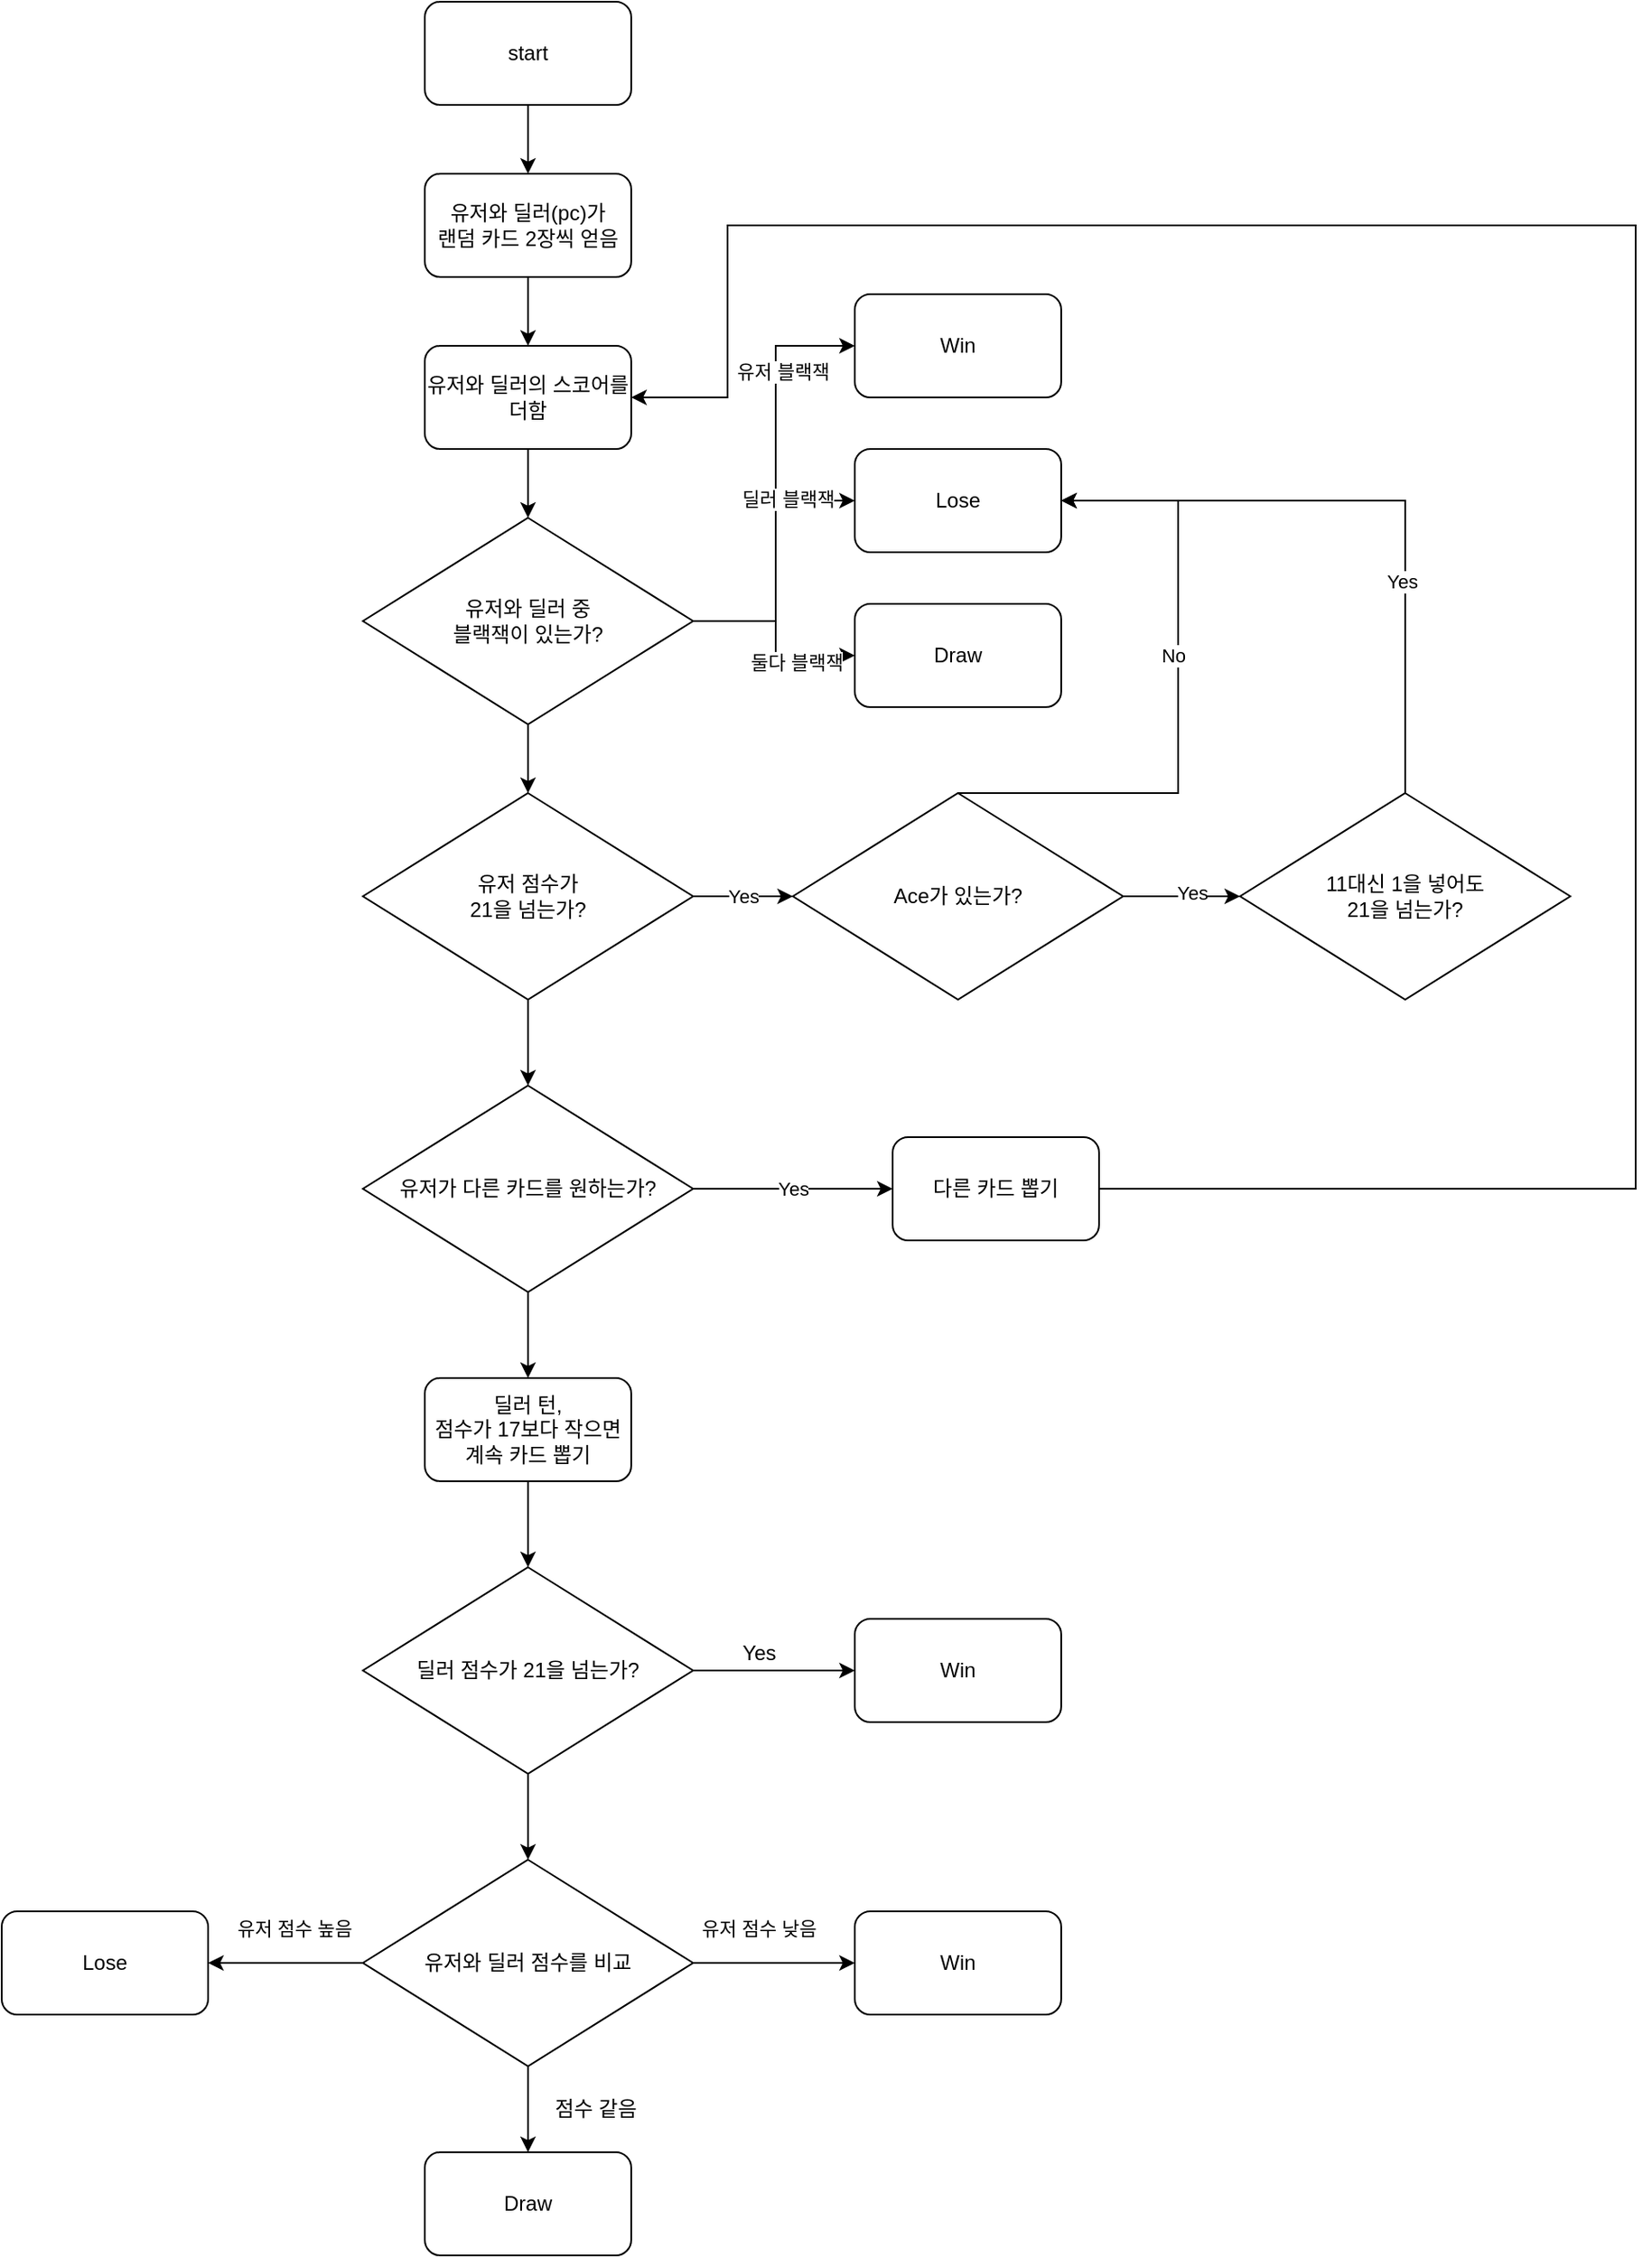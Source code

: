 <mxfile>
    <diagram id="GlerqzkVHflRne-97Xpk" name="Page-1">
        <mxGraphModel dx="1288" dy="1340" grid="1" gridSize="10" guides="1" tooltips="1" connect="1" arrows="1" fold="1" page="0" pageScale="1" pageWidth="827" pageHeight="1169" math="0" shadow="0">
            <root>
                <mxCell id="0"/>
                <mxCell id="1" parent="0"/>
                <mxCell id="4" value="" style="edgeStyle=none;html=1;" parent="1" source="2" target="3" edge="1">
                    <mxGeometry relative="1" as="geometry"/>
                </mxCell>
                <mxCell id="2" value="start" style="rounded=1;whiteSpace=wrap;html=1;" parent="1" vertex="1">
                    <mxGeometry x="46" y="60" width="120" height="60" as="geometry"/>
                </mxCell>
                <mxCell id="6" value="" style="edgeStyle=none;html=1;" parent="1" source="3" target="5" edge="1">
                    <mxGeometry relative="1" as="geometry"/>
                </mxCell>
                <mxCell id="3" value="유저와 딜러(pc)가&lt;br&gt;랜덤 카드 2장씩 얻음" style="rounded=1;whiteSpace=wrap;html=1;" parent="1" vertex="1">
                    <mxGeometry x="46" y="160" width="120" height="60" as="geometry"/>
                </mxCell>
                <mxCell id="12" value="" style="edgeStyle=none;html=1;" parent="1" source="5" target="11" edge="1">
                    <mxGeometry relative="1" as="geometry"/>
                </mxCell>
                <mxCell id="5" value="유저와 딜러의 스코어를 더함" style="rounded=1;whiteSpace=wrap;html=1;" parent="1" vertex="1">
                    <mxGeometry x="46" y="260" width="120" height="60" as="geometry"/>
                </mxCell>
                <mxCell id="14" value="" style="edgeStyle=orthogonalEdgeStyle;html=1;exitX=1;exitY=0.5;exitDx=0;exitDy=0;rounded=0;" parent="1" source="11" target="13" edge="1">
                    <mxGeometry relative="1" as="geometry">
                        <Array as="points">
                            <mxPoint x="250" y="420"/>
                            <mxPoint x="250" y="260"/>
                        </Array>
                    </mxGeometry>
                </mxCell>
                <mxCell id="40" value="유저 블랙잭" style="edgeLabel;html=1;align=center;verticalAlign=middle;resizable=0;points=[];" parent="14" vertex="1" connectable="0">
                    <mxGeometry x="0.52" y="-4" relative="1" as="geometry">
                        <mxPoint as="offset"/>
                    </mxGeometry>
                </mxCell>
                <mxCell id="21" style="edgeStyle=orthogonalEdgeStyle;rounded=0;html=1;exitX=1;exitY=0.5;exitDx=0;exitDy=0;" parent="1" source="11" target="19" edge="1">
                    <mxGeometry relative="1" as="geometry">
                        <Array as="points">
                            <mxPoint x="250" y="420"/>
                            <mxPoint x="250" y="350"/>
                        </Array>
                    </mxGeometry>
                </mxCell>
                <mxCell id="41" value="딜러 블랙잭" style="edgeLabel;html=1;align=center;verticalAlign=middle;resizable=0;points=[];" parent="21" vertex="1" connectable="0">
                    <mxGeometry x="0.524" y="1" relative="1" as="geometry">
                        <mxPoint as="offset"/>
                    </mxGeometry>
                </mxCell>
                <mxCell id="22" style="edgeStyle=orthogonalEdgeStyle;rounded=0;html=1;exitX=1;exitY=0.5;exitDx=0;exitDy=0;entryX=0;entryY=0.5;entryDx=0;entryDy=0;" parent="1" source="11" target="20" edge="1">
                    <mxGeometry relative="1" as="geometry">
                        <Array as="points">
                            <mxPoint x="250" y="420"/>
                            <mxPoint x="250" y="440"/>
                        </Array>
                    </mxGeometry>
                </mxCell>
                <mxCell id="42" value="둘다 블랙잭" style="edgeLabel;html=1;align=center;verticalAlign=middle;resizable=0;points=[];" parent="22" vertex="1" connectable="0">
                    <mxGeometry x="0.404" y="-4" relative="1" as="geometry">
                        <mxPoint as="offset"/>
                    </mxGeometry>
                </mxCell>
                <mxCell id="26" value="" style="edgeStyle=orthogonalEdgeStyle;rounded=0;html=1;" parent="1" source="11" target="25" edge="1">
                    <mxGeometry relative="1" as="geometry"/>
                </mxCell>
                <mxCell id="11" value="유저와 딜러 중&lt;br&gt;블랙잭이 있는가?" style="rhombus;whiteSpace=wrap;html=1;rounded=0;fillColor=none;cloneable=1;" parent="1" vertex="1">
                    <mxGeometry x="10" y="360" width="192" height="120" as="geometry"/>
                </mxCell>
                <mxCell id="13" value="Win" style="whiteSpace=wrap;html=1;fillColor=none;rounded=1;" parent="1" vertex="1">
                    <mxGeometry x="296" y="230" width="120" height="60" as="geometry"/>
                </mxCell>
                <mxCell id="19" value="Lose" style="whiteSpace=wrap;html=1;fillColor=none;rounded=1;" parent="1" vertex="1">
                    <mxGeometry x="296" y="320" width="120" height="60" as="geometry"/>
                </mxCell>
                <mxCell id="20" value="Draw" style="whiteSpace=wrap;html=1;fillColor=none;rounded=1;" parent="1" vertex="1">
                    <mxGeometry x="296" y="410" width="120" height="60" as="geometry"/>
                </mxCell>
                <mxCell id="28" value="" style="edgeStyle=orthogonalEdgeStyle;rounded=0;html=1;" parent="1" source="25" target="27" edge="1">
                    <mxGeometry relative="1" as="geometry"/>
                </mxCell>
                <mxCell id="44" value="Yes" style="edgeLabel;html=1;align=center;verticalAlign=middle;resizable=0;points=[];" parent="28" vertex="1" connectable="0">
                    <mxGeometry x="-0.747" relative="1" as="geometry">
                        <mxPoint x="21" as="offset"/>
                    </mxGeometry>
                </mxCell>
                <mxCell id="36" value="" style="edgeStyle=orthogonalEdgeStyle;rounded=0;html=1;" parent="1" source="25" target="35" edge="1">
                    <mxGeometry relative="1" as="geometry"/>
                </mxCell>
                <mxCell id="25" value="유저 점수가&lt;br&gt;21을 넘는가?" style="rhombus;whiteSpace=wrap;html=1;rounded=0;fillColor=none;cloneable=1;" parent="1" vertex="1">
                    <mxGeometry x="10" y="520" width="192" height="120" as="geometry"/>
                </mxCell>
                <mxCell id="30" value="" style="edgeStyle=orthogonalEdgeStyle;rounded=0;html=1;" parent="1" source="27" target="29" edge="1">
                    <mxGeometry relative="1" as="geometry"/>
                </mxCell>
                <mxCell id="45" value="Yes" style="edgeLabel;html=1;align=center;verticalAlign=middle;resizable=0;points=[];" parent="30" vertex="1" connectable="0">
                    <mxGeometry x="0.182" y="2" relative="1" as="geometry">
                        <mxPoint as="offset"/>
                    </mxGeometry>
                </mxCell>
                <mxCell id="31" style="edgeStyle=orthogonalEdgeStyle;rounded=0;html=1;exitX=0.5;exitY=0;exitDx=0;exitDy=0;entryX=1;entryY=0.5;entryDx=0;entryDy=0;" parent="1" source="27" target="19" edge="1">
                    <mxGeometry relative="1" as="geometry">
                        <Array as="points">
                            <mxPoint x="484" y="520"/>
                            <mxPoint x="484" y="350"/>
                        </Array>
                    </mxGeometry>
                </mxCell>
                <mxCell id="34" value="No" style="edgeLabel;html=1;align=center;verticalAlign=middle;resizable=0;points=[];" parent="31" vertex="1" connectable="0">
                    <mxGeometry x="-0.318" relative="1" as="geometry">
                        <mxPoint y="-80" as="offset"/>
                    </mxGeometry>
                </mxCell>
                <mxCell id="27" value="Ace가 있는가?" style="rhombus;whiteSpace=wrap;html=1;rounded=0;fillColor=none;cloneable=1;" parent="1" vertex="1">
                    <mxGeometry x="260" y="520" width="192" height="120" as="geometry"/>
                </mxCell>
                <mxCell id="32" style="edgeStyle=orthogonalEdgeStyle;rounded=0;html=1;exitX=0.5;exitY=0;exitDx=0;exitDy=0;entryX=1;entryY=0.5;entryDx=0;entryDy=0;" parent="1" source="29" target="19" edge="1">
                    <mxGeometry relative="1" as="geometry"/>
                </mxCell>
                <mxCell id="33" value="Yes" style="edgeLabel;html=1;align=center;verticalAlign=middle;resizable=0;points=[];" parent="32" vertex="1" connectable="0">
                    <mxGeometry x="-0.332" y="2" relative="1" as="geometry">
                        <mxPoint as="offset"/>
                    </mxGeometry>
                </mxCell>
                <mxCell id="29" value="11대신 1을 넣어도&lt;br&gt;21을 넘는가?" style="rhombus;whiteSpace=wrap;html=1;rounded=0;fillColor=none;cloneable=1;" parent="1" vertex="1">
                    <mxGeometry x="520" y="520" width="192" height="120" as="geometry"/>
                </mxCell>
                <mxCell id="38" value="" style="edgeStyle=orthogonalEdgeStyle;rounded=0;html=1;" parent="1" source="35" target="37" edge="1">
                    <mxGeometry relative="1" as="geometry"/>
                </mxCell>
                <mxCell id="43" value="Yes" style="edgeLabel;html=1;align=center;verticalAlign=middle;resizable=0;points=[];" parent="38" vertex="1" connectable="0">
                    <mxGeometry x="0.31" relative="1" as="geometry">
                        <mxPoint x="-18" as="offset"/>
                    </mxGeometry>
                </mxCell>
                <mxCell id="47" value="" style="edgeStyle=orthogonalEdgeStyle;rounded=0;html=1;" parent="1" source="35" target="46" edge="1">
                    <mxGeometry relative="1" as="geometry"/>
                </mxCell>
                <mxCell id="35" value="유저가 다른 카드를 원하는가?" style="rhombus;whiteSpace=wrap;html=1;rounded=0;fillColor=none;cloneable=1;" parent="1" vertex="1">
                    <mxGeometry x="10" y="690" width="192" height="120" as="geometry"/>
                </mxCell>
                <mxCell id="39" style="edgeStyle=orthogonalEdgeStyle;rounded=0;html=1;exitX=1;exitY=0.5;exitDx=0;exitDy=0;entryX=1;entryY=0.5;entryDx=0;entryDy=0;" parent="1" source="37" target="5" edge="1">
                    <mxGeometry relative="1" as="geometry">
                        <Array as="points">
                            <mxPoint x="750" y="750"/>
                            <mxPoint x="750" y="190"/>
                            <mxPoint x="222" y="190"/>
                            <mxPoint x="222" y="290"/>
                        </Array>
                    </mxGeometry>
                </mxCell>
                <mxCell id="37" value="다른 카드 뽑기" style="rounded=1;whiteSpace=wrap;html=1;" parent="1" vertex="1">
                    <mxGeometry x="318" y="720" width="120" height="60" as="geometry"/>
                </mxCell>
                <mxCell id="49" value="" style="edgeStyle=orthogonalEdgeStyle;rounded=0;html=1;" parent="1" source="46" target="48" edge="1">
                    <mxGeometry relative="1" as="geometry"/>
                </mxCell>
                <mxCell id="46" value="딜러 턴,&lt;br&gt;점수가 17보다 작으면 계속 카드 뽑기" style="rounded=1;whiteSpace=wrap;html=1;" parent="1" vertex="1">
                    <mxGeometry x="46" y="860" width="120" height="60" as="geometry"/>
                </mxCell>
                <mxCell id="51" value="" style="edgeStyle=orthogonalEdgeStyle;rounded=0;html=1;" parent="1" source="48" target="50" edge="1">
                    <mxGeometry relative="1" as="geometry"/>
                </mxCell>
                <mxCell id="54" value="" style="edgeStyle=orthogonalEdgeStyle;rounded=0;html=1;" parent="1" source="48" target="53" edge="1">
                    <mxGeometry relative="1" as="geometry"/>
                </mxCell>
                <mxCell id="48" value="딜러 점수가 21을 넘는가?" style="rhombus;whiteSpace=wrap;html=1;rounded=0;fillColor=none;cloneable=1;" parent="1" vertex="1">
                    <mxGeometry x="10" y="970" width="192" height="120" as="geometry"/>
                </mxCell>
                <mxCell id="50" value="Win" style="whiteSpace=wrap;html=1;fillColor=none;rounded=1;" parent="1" vertex="1">
                    <mxGeometry x="296" y="1000" width="120" height="60" as="geometry"/>
                </mxCell>
                <mxCell id="52" value="Yes" style="text;html=1;align=center;verticalAlign=middle;resizable=0;points=[];autosize=1;strokeColor=none;fillColor=none;" parent="1" vertex="1">
                    <mxGeometry x="220" y="1005" width="40" height="30" as="geometry"/>
                </mxCell>
                <mxCell id="59" value="" style="edgeStyle=orthogonalEdgeStyle;rounded=0;html=1;" parent="1" source="53" target="56" edge="1">
                    <mxGeometry relative="1" as="geometry"/>
                </mxCell>
                <mxCell id="63" value="유저 점수 높음" style="edgeLabel;html=1;align=center;verticalAlign=middle;resizable=0;points=[];" parent="59" vertex="1" connectable="0">
                    <mxGeometry x="0.289" y="2" relative="1" as="geometry">
                        <mxPoint x="18" y="-22" as="offset"/>
                    </mxGeometry>
                </mxCell>
                <mxCell id="60" value="" style="edgeStyle=orthogonalEdgeStyle;rounded=0;html=1;" parent="1" source="53" target="57" edge="1">
                    <mxGeometry relative="1" as="geometry"/>
                </mxCell>
                <mxCell id="61" value="" style="edgeStyle=orthogonalEdgeStyle;rounded=0;html=1;" parent="1" source="53" target="55" edge="1">
                    <mxGeometry relative="1" as="geometry"/>
                </mxCell>
                <mxCell id="62" value="유저 점수 낮음" style="edgeLabel;html=1;align=center;verticalAlign=middle;resizable=0;points=[];" parent="61" vertex="1" connectable="0">
                    <mxGeometry x="-0.213" y="-2" relative="1" as="geometry">
                        <mxPoint x="1" y="-22" as="offset"/>
                    </mxGeometry>
                </mxCell>
                <mxCell id="53" value="유저와 딜러 점수를 비교" style="rhombus;whiteSpace=wrap;html=1;rounded=0;fillColor=none;cloneable=1;" parent="1" vertex="1">
                    <mxGeometry x="10" y="1140" width="192" height="120" as="geometry"/>
                </mxCell>
                <mxCell id="55" value="Win" style="whiteSpace=wrap;html=1;fillColor=none;rounded=1;" parent="1" vertex="1">
                    <mxGeometry x="296" y="1170" width="120" height="60" as="geometry"/>
                </mxCell>
                <mxCell id="56" value="Lose" style="whiteSpace=wrap;html=1;fillColor=none;rounded=1;" parent="1" vertex="1">
                    <mxGeometry x="-200" y="1170" width="120" height="60" as="geometry"/>
                </mxCell>
                <mxCell id="57" value="Draw" style="whiteSpace=wrap;html=1;fillColor=none;rounded=1;" parent="1" vertex="1">
                    <mxGeometry x="46" y="1310" width="120" height="60" as="geometry"/>
                </mxCell>
                <mxCell id="64" value="점수 같음" style="text;html=1;align=center;verticalAlign=middle;resizable=0;points=[];autosize=1;strokeColor=none;fillColor=none;" parent="1" vertex="1">
                    <mxGeometry x="110" y="1270" width="70" height="30" as="geometry"/>
                </mxCell>
            </root>
        </mxGraphModel>
    </diagram>
</mxfile>